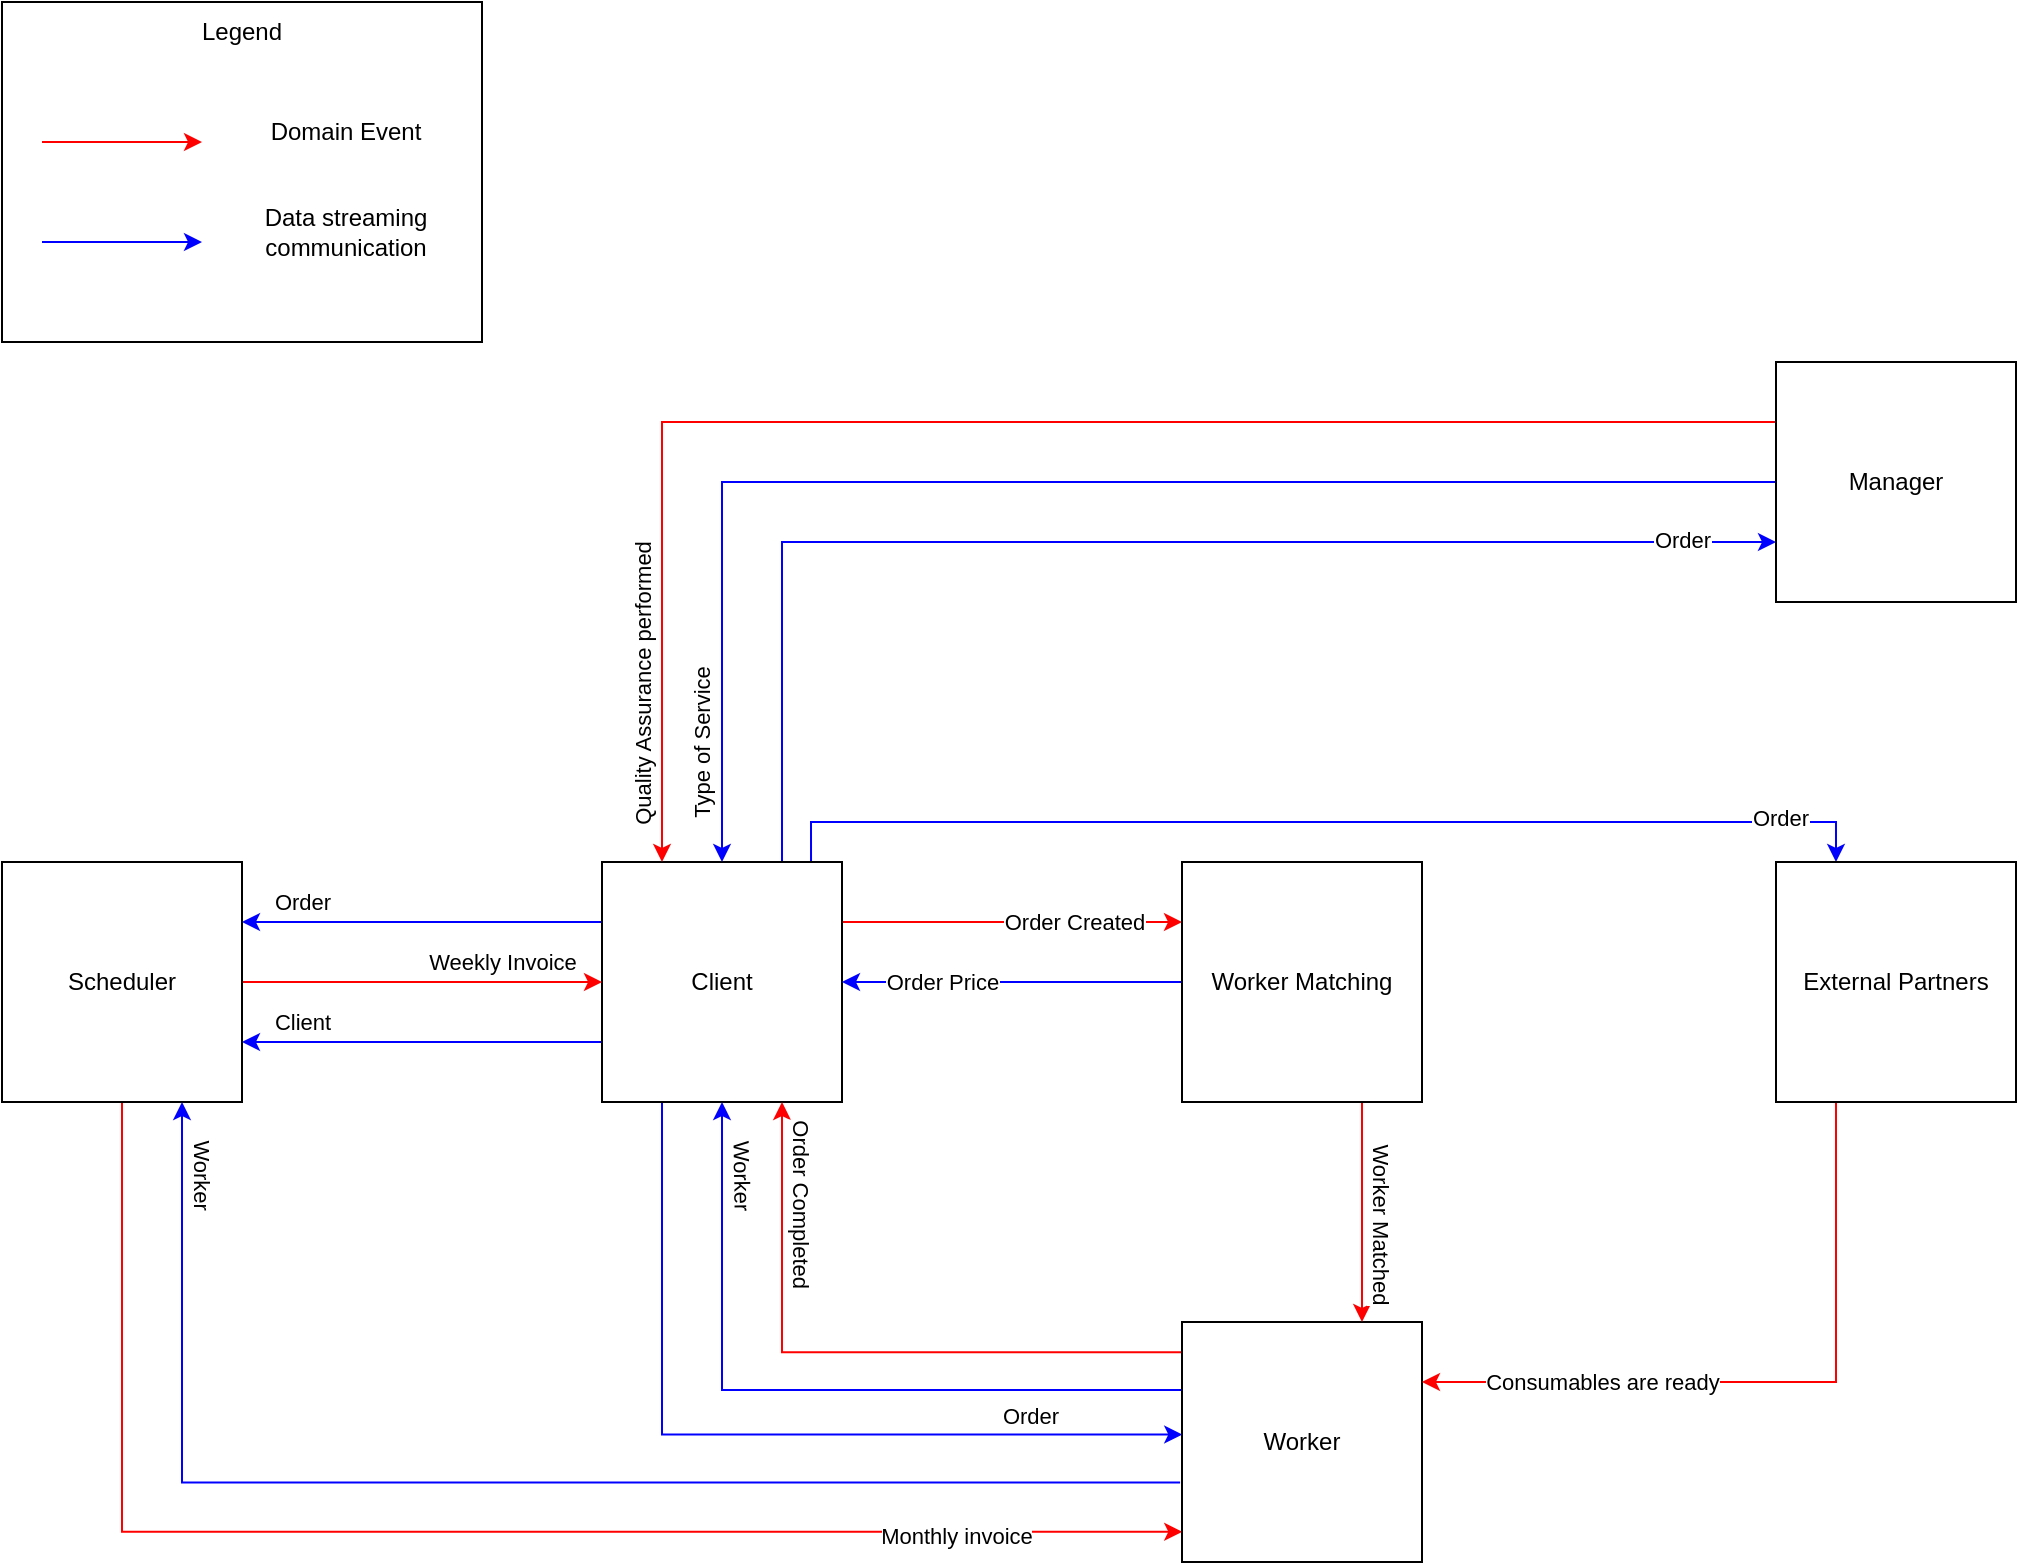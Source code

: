 <mxfile version="22.1.3" type="device">
  <diagram name="Страница — 1" id="k_uDU-zqKvDs9IC1ylWo">
    <mxGraphModel dx="1434" dy="780" grid="1" gridSize="10" guides="1" tooltips="1" connect="1" arrows="1" fold="1" page="1" pageScale="1" pageWidth="827" pageHeight="1169" math="0" shadow="0">
      <root>
        <mxCell id="0" />
        <mxCell id="1" parent="0" />
        <mxCell id="8-dMRShzOqgbtEUZiYnd-22" style="edgeStyle=orthogonalEdgeStyle;rounded=0;orthogonalLoop=1;jettySize=auto;html=1;exitX=1;exitY=0.25;exitDx=0;exitDy=0;entryX=0;entryY=0.25;entryDx=0;entryDy=0;strokeColor=#FF0000;" edge="1" parent="1" source="8-dMRShzOqgbtEUZiYnd-1" target="8-dMRShzOqgbtEUZiYnd-6">
          <mxGeometry relative="1" as="geometry" />
        </mxCell>
        <mxCell id="8-dMRShzOqgbtEUZiYnd-23" value="Order Created" style="edgeLabel;html=1;align=center;verticalAlign=middle;resizable=0;points=[];" vertex="1" connectable="0" parent="8-dMRShzOqgbtEUZiYnd-22">
          <mxGeometry x="0.358" relative="1" as="geometry">
            <mxPoint as="offset" />
          </mxGeometry>
        </mxCell>
        <mxCell id="8-dMRShzOqgbtEUZiYnd-27" style="edgeStyle=orthogonalEdgeStyle;rounded=0;orthogonalLoop=1;jettySize=auto;html=1;exitX=0.25;exitY=1;exitDx=0;exitDy=0;entryX=0.001;entryY=0.469;entryDx=0;entryDy=0;strokeColor=#0000FF;entryPerimeter=0;" edge="1" parent="1" source="8-dMRShzOqgbtEUZiYnd-1" target="8-dMRShzOqgbtEUZiYnd-4">
          <mxGeometry relative="1" as="geometry" />
        </mxCell>
        <mxCell id="8-dMRShzOqgbtEUZiYnd-28" value="Order" style="edgeLabel;html=1;align=center;verticalAlign=middle;resizable=0;points=[];" vertex="1" connectable="0" parent="8-dMRShzOqgbtEUZiYnd-27">
          <mxGeometry x="0.628" relative="1" as="geometry">
            <mxPoint x="3" y="-10" as="offset" />
          </mxGeometry>
        </mxCell>
        <mxCell id="8-dMRShzOqgbtEUZiYnd-31" style="edgeStyle=orthogonalEdgeStyle;rounded=0;orthogonalLoop=1;jettySize=auto;html=1;exitX=0.871;exitY=-0.001;exitDx=0;exitDy=0;entryX=0.25;entryY=0;entryDx=0;entryDy=0;strokeColor=#0000FF;exitPerimeter=0;" edge="1" parent="1" source="8-dMRShzOqgbtEUZiYnd-1" target="8-dMRShzOqgbtEUZiYnd-5">
          <mxGeometry relative="1" as="geometry" />
        </mxCell>
        <mxCell id="8-dMRShzOqgbtEUZiYnd-32" value="Order" style="edgeLabel;html=1;align=center;verticalAlign=middle;resizable=0;points=[];" vertex="1" connectable="0" parent="8-dMRShzOqgbtEUZiYnd-31">
          <mxGeometry x="0.826" y="2" relative="1" as="geometry">
            <mxPoint as="offset" />
          </mxGeometry>
        </mxCell>
        <mxCell id="8-dMRShzOqgbtEUZiYnd-39" style="edgeStyle=orthogonalEdgeStyle;rounded=0;orthogonalLoop=1;jettySize=auto;html=1;exitX=0.75;exitY=0;exitDx=0;exitDy=0;entryX=0;entryY=0.75;entryDx=0;entryDy=0;strokeColor=#0000FF;" edge="1" parent="1" source="8-dMRShzOqgbtEUZiYnd-1" target="8-dMRShzOqgbtEUZiYnd-3">
          <mxGeometry relative="1" as="geometry" />
        </mxCell>
        <mxCell id="8-dMRShzOqgbtEUZiYnd-40" value="Order" style="edgeLabel;html=1;align=center;verticalAlign=middle;resizable=0;points=[];" vertex="1" connectable="0" parent="8-dMRShzOqgbtEUZiYnd-39">
          <mxGeometry x="0.741" y="1" relative="1" as="geometry">
            <mxPoint x="38" as="offset" />
          </mxGeometry>
        </mxCell>
        <mxCell id="8-dMRShzOqgbtEUZiYnd-41" style="edgeStyle=orthogonalEdgeStyle;rounded=0;orthogonalLoop=1;jettySize=auto;html=1;exitX=0;exitY=0.75;exitDx=0;exitDy=0;entryX=1;entryY=0.75;entryDx=0;entryDy=0;strokeColor=#0000FF;" edge="1" parent="1" source="8-dMRShzOqgbtEUZiYnd-1" target="8-dMRShzOqgbtEUZiYnd-2">
          <mxGeometry relative="1" as="geometry" />
        </mxCell>
        <mxCell id="8-dMRShzOqgbtEUZiYnd-46" value="Client" style="edgeLabel;html=1;align=center;verticalAlign=middle;resizable=0;points=[];" vertex="1" connectable="0" parent="8-dMRShzOqgbtEUZiYnd-41">
          <mxGeometry x="0.767" y="1" relative="1" as="geometry">
            <mxPoint x="9" y="-11" as="offset" />
          </mxGeometry>
        </mxCell>
        <mxCell id="8-dMRShzOqgbtEUZiYnd-47" style="edgeStyle=orthogonalEdgeStyle;rounded=0;orthogonalLoop=1;jettySize=auto;html=1;exitX=0;exitY=0.25;exitDx=0;exitDy=0;entryX=1;entryY=0.25;entryDx=0;entryDy=0;strokeColor=#0000FF;" edge="1" parent="1" source="8-dMRShzOqgbtEUZiYnd-1" target="8-dMRShzOqgbtEUZiYnd-2">
          <mxGeometry relative="1" as="geometry" />
        </mxCell>
        <mxCell id="8-dMRShzOqgbtEUZiYnd-48" value="Order" style="edgeLabel;html=1;align=center;verticalAlign=middle;resizable=0;points=[];" vertex="1" connectable="0" parent="8-dMRShzOqgbtEUZiYnd-47">
          <mxGeometry x="0.716" relative="1" as="geometry">
            <mxPoint x="4" y="-10" as="offset" />
          </mxGeometry>
        </mxCell>
        <mxCell id="8-dMRShzOqgbtEUZiYnd-1" value="Client" style="rounded=0;whiteSpace=wrap;html=1;" vertex="1" parent="1">
          <mxGeometry x="300" y="430" width="120" height="120" as="geometry" />
        </mxCell>
        <mxCell id="8-dMRShzOqgbtEUZiYnd-8" style="edgeStyle=orthogonalEdgeStyle;rounded=0;orthogonalLoop=1;jettySize=auto;html=1;exitX=1;exitY=0.5;exitDx=0;exitDy=0;entryX=0;entryY=0.5;entryDx=0;entryDy=0;strokeColor=#FF0000;" edge="1" parent="1" source="8-dMRShzOqgbtEUZiYnd-2" target="8-dMRShzOqgbtEUZiYnd-1">
          <mxGeometry relative="1" as="geometry" />
        </mxCell>
        <mxCell id="8-dMRShzOqgbtEUZiYnd-9" value="Weekly Invoice" style="edgeLabel;html=1;align=center;verticalAlign=middle;resizable=0;points=[];" vertex="1" connectable="0" parent="8-dMRShzOqgbtEUZiYnd-8">
          <mxGeometry x="0.179" y="-1" relative="1" as="geometry">
            <mxPoint x="24" y="-11" as="offset" />
          </mxGeometry>
        </mxCell>
        <mxCell id="8-dMRShzOqgbtEUZiYnd-11" style="edgeStyle=orthogonalEdgeStyle;rounded=0;orthogonalLoop=1;jettySize=auto;html=1;entryX=0.001;entryY=0.874;entryDx=0;entryDy=0;exitX=0.5;exitY=1;exitDx=0;exitDy=0;strokeColor=#FF0000;entryPerimeter=0;" edge="1" parent="1" source="8-dMRShzOqgbtEUZiYnd-2" target="8-dMRShzOqgbtEUZiYnd-4">
          <mxGeometry relative="1" as="geometry" />
        </mxCell>
        <mxCell id="8-dMRShzOqgbtEUZiYnd-21" value="Monthly invoice" style="edgeLabel;html=1;align=center;verticalAlign=middle;resizable=0;points=[];" vertex="1" connectable="0" parent="8-dMRShzOqgbtEUZiYnd-11">
          <mxGeometry x="0.697" y="-2" relative="1" as="geometry">
            <mxPoint as="offset" />
          </mxGeometry>
        </mxCell>
        <mxCell id="8-dMRShzOqgbtEUZiYnd-2" value="Scheduler" style="rounded=0;whiteSpace=wrap;html=1;" vertex="1" parent="1">
          <mxGeometry y="430" width="120" height="120" as="geometry" />
        </mxCell>
        <mxCell id="8-dMRShzOqgbtEUZiYnd-25" style="edgeStyle=orthogonalEdgeStyle;rounded=0;orthogonalLoop=1;jettySize=auto;html=1;exitX=0;exitY=0.5;exitDx=0;exitDy=0;strokeColor=#0000FF;" edge="1" parent="1" source="8-dMRShzOqgbtEUZiYnd-3" target="8-dMRShzOqgbtEUZiYnd-1">
          <mxGeometry relative="1" as="geometry" />
        </mxCell>
        <mxCell id="8-dMRShzOqgbtEUZiYnd-26" value="Type of Service" style="edgeLabel;html=1;align=center;verticalAlign=middle;resizable=0;points=[];rotation=-90;" vertex="1" connectable="0" parent="8-dMRShzOqgbtEUZiYnd-25">
          <mxGeometry x="0.918" relative="1" as="geometry">
            <mxPoint x="-10" y="-30" as="offset" />
          </mxGeometry>
        </mxCell>
        <mxCell id="8-dMRShzOqgbtEUZiYnd-37" style="edgeStyle=orthogonalEdgeStyle;rounded=0;orthogonalLoop=1;jettySize=auto;html=1;exitX=0;exitY=0.25;exitDx=0;exitDy=0;entryX=0.25;entryY=0;entryDx=0;entryDy=0;strokeColor=#FF0000;" edge="1" parent="1" source="8-dMRShzOqgbtEUZiYnd-3" target="8-dMRShzOqgbtEUZiYnd-1">
          <mxGeometry relative="1" as="geometry" />
        </mxCell>
        <mxCell id="8-dMRShzOqgbtEUZiYnd-38" value="Quality Assurance performed" style="edgeLabel;html=1;align=center;verticalAlign=middle;resizable=0;points=[];rotation=-90;" vertex="1" connectable="0" parent="8-dMRShzOqgbtEUZiYnd-37">
          <mxGeometry x="0.83" y="-3" relative="1" as="geometry">
            <mxPoint x="-7" y="-23" as="offset" />
          </mxGeometry>
        </mxCell>
        <mxCell id="8-dMRShzOqgbtEUZiYnd-3" value="Manager" style="rounded=0;whiteSpace=wrap;html=1;" vertex="1" parent="1">
          <mxGeometry x="887" y="180" width="120" height="120" as="geometry" />
        </mxCell>
        <mxCell id="8-dMRShzOqgbtEUZiYnd-42" style="edgeStyle=orthogonalEdgeStyle;rounded=0;orthogonalLoop=1;jettySize=auto;html=1;exitX=0;exitY=0.283;exitDx=0;exitDy=0;entryX=0.5;entryY=1;entryDx=0;entryDy=0;exitPerimeter=0;strokeColor=#0000FF;" edge="1" parent="1" source="8-dMRShzOqgbtEUZiYnd-4" target="8-dMRShzOqgbtEUZiYnd-1">
          <mxGeometry relative="1" as="geometry" />
        </mxCell>
        <mxCell id="8-dMRShzOqgbtEUZiYnd-43" value="Worker" style="edgeLabel;html=1;align=center;verticalAlign=middle;resizable=0;points=[];rotation=89;" vertex="1" connectable="0" parent="8-dMRShzOqgbtEUZiYnd-42">
          <mxGeometry x="0.861" y="-2" relative="1" as="geometry">
            <mxPoint x="8" y="10" as="offset" />
          </mxGeometry>
        </mxCell>
        <mxCell id="8-dMRShzOqgbtEUZiYnd-49" style="edgeStyle=orthogonalEdgeStyle;rounded=0;orthogonalLoop=1;jettySize=auto;html=1;exitX=-0.008;exitY=0.669;exitDx=0;exitDy=0;entryX=0.75;entryY=1;entryDx=0;entryDy=0;strokeColor=#0000FF;exitPerimeter=0;" edge="1" parent="1" source="8-dMRShzOqgbtEUZiYnd-4" target="8-dMRShzOqgbtEUZiYnd-2">
          <mxGeometry relative="1" as="geometry" />
        </mxCell>
        <mxCell id="8-dMRShzOqgbtEUZiYnd-50" value="Worker" style="edgeLabel;html=1;align=center;verticalAlign=middle;resizable=0;points=[];rotation=90;" vertex="1" connectable="0" parent="8-dMRShzOqgbtEUZiYnd-49">
          <mxGeometry x="0.896" y="2" relative="1" as="geometry">
            <mxPoint x="12" as="offset" />
          </mxGeometry>
        </mxCell>
        <mxCell id="8-dMRShzOqgbtEUZiYnd-52" style="edgeStyle=orthogonalEdgeStyle;rounded=0;orthogonalLoop=1;jettySize=auto;html=1;exitX=0.006;exitY=0.126;exitDx=0;exitDy=0;entryX=0.75;entryY=1;entryDx=0;entryDy=0;exitPerimeter=0;strokeColor=#FF0000;" edge="1" parent="1" source="8-dMRShzOqgbtEUZiYnd-4" target="8-dMRShzOqgbtEUZiYnd-1">
          <mxGeometry relative="1" as="geometry" />
        </mxCell>
        <mxCell id="8-dMRShzOqgbtEUZiYnd-53" value="Order Completed" style="edgeLabel;html=1;align=center;verticalAlign=middle;resizable=0;points=[];rotation=90;" vertex="1" connectable="0" parent="8-dMRShzOqgbtEUZiYnd-52">
          <mxGeometry x="0.789" y="-1" relative="1" as="geometry">
            <mxPoint x="9" y="16" as="offset" />
          </mxGeometry>
        </mxCell>
        <mxCell id="8-dMRShzOqgbtEUZiYnd-4" value="Worker" style="rounded=0;whiteSpace=wrap;html=1;" vertex="1" parent="1">
          <mxGeometry x="590" y="660" width="120" height="120" as="geometry" />
        </mxCell>
        <mxCell id="8-dMRShzOqgbtEUZiYnd-35" style="edgeStyle=orthogonalEdgeStyle;rounded=0;orthogonalLoop=1;jettySize=auto;html=1;exitX=0.25;exitY=1;exitDx=0;exitDy=0;entryX=1;entryY=0.25;entryDx=0;entryDy=0;strokeColor=#FF0000;" edge="1" parent="1" source="8-dMRShzOqgbtEUZiYnd-5" target="8-dMRShzOqgbtEUZiYnd-4">
          <mxGeometry relative="1" as="geometry" />
        </mxCell>
        <mxCell id="8-dMRShzOqgbtEUZiYnd-36" value="Consumables are ready" style="edgeLabel;html=1;align=center;verticalAlign=middle;resizable=0;points=[];" vertex="1" connectable="0" parent="8-dMRShzOqgbtEUZiYnd-35">
          <mxGeometry x="0.816" relative="1" as="geometry">
            <mxPoint x="58" as="offset" />
          </mxGeometry>
        </mxCell>
        <mxCell id="8-dMRShzOqgbtEUZiYnd-5" value="External Partners" style="rounded=0;whiteSpace=wrap;html=1;" vertex="1" parent="1">
          <mxGeometry x="887" y="430" width="120" height="120" as="geometry" />
        </mxCell>
        <mxCell id="8-dMRShzOqgbtEUZiYnd-33" style="edgeStyle=orthogonalEdgeStyle;rounded=0;orthogonalLoop=1;jettySize=auto;html=1;exitX=0;exitY=0.5;exitDx=0;exitDy=0;entryX=1;entryY=0.5;entryDx=0;entryDy=0;strokeColor=#0000FF;" edge="1" parent="1" source="8-dMRShzOqgbtEUZiYnd-6" target="8-dMRShzOqgbtEUZiYnd-1">
          <mxGeometry relative="1" as="geometry" />
        </mxCell>
        <mxCell id="8-dMRShzOqgbtEUZiYnd-34" value="Order Price" style="edgeLabel;html=1;align=center;verticalAlign=middle;resizable=0;points=[];" vertex="1" connectable="0" parent="8-dMRShzOqgbtEUZiYnd-33">
          <mxGeometry x="0.694" y="-2" relative="1" as="geometry">
            <mxPoint x="24" y="2" as="offset" />
          </mxGeometry>
        </mxCell>
        <mxCell id="8-dMRShzOqgbtEUZiYnd-44" style="edgeStyle=orthogonalEdgeStyle;rounded=0;orthogonalLoop=1;jettySize=auto;html=1;exitX=0.75;exitY=1;exitDx=0;exitDy=0;entryX=0.75;entryY=0;entryDx=0;entryDy=0;strokeColor=#FF0000;" edge="1" parent="1" source="8-dMRShzOqgbtEUZiYnd-6" target="8-dMRShzOqgbtEUZiYnd-4">
          <mxGeometry relative="1" as="geometry" />
        </mxCell>
        <mxCell id="8-dMRShzOqgbtEUZiYnd-45" value="Worker Matched" style="edgeLabel;html=1;align=center;verticalAlign=middle;resizable=0;points=[];rotation=90;" vertex="1" connectable="0" parent="8-dMRShzOqgbtEUZiYnd-44">
          <mxGeometry x="0.28" y="3" relative="1" as="geometry">
            <mxPoint x="7" y="-10" as="offset" />
          </mxGeometry>
        </mxCell>
        <mxCell id="8-dMRShzOqgbtEUZiYnd-6" value="Worker Matching" style="rounded=0;whiteSpace=wrap;html=1;" vertex="1" parent="1">
          <mxGeometry x="590" y="430" width="120" height="120" as="geometry" />
        </mxCell>
        <mxCell id="8-dMRShzOqgbtEUZiYnd-20" value="" style="group" vertex="1" connectable="0" parent="1">
          <mxGeometry width="240" height="170" as="geometry" />
        </mxCell>
        <mxCell id="8-dMRShzOqgbtEUZiYnd-17" value="" style="rounded=0;whiteSpace=wrap;html=1;" vertex="1" parent="8-dMRShzOqgbtEUZiYnd-20">
          <mxGeometry width="240" height="170" as="geometry" />
        </mxCell>
        <mxCell id="8-dMRShzOqgbtEUZiYnd-13" value="" style="endArrow=classic;html=1;rounded=0;strokeColor=#FF0000;" edge="1" parent="8-dMRShzOqgbtEUZiYnd-20">
          <mxGeometry width="50" height="50" relative="1" as="geometry">
            <mxPoint x="20" y="70" as="sourcePoint" />
            <mxPoint x="100" y="70" as="targetPoint" />
          </mxGeometry>
        </mxCell>
        <mxCell id="8-dMRShzOqgbtEUZiYnd-14" value="Domain Event" style="text;html=1;strokeColor=none;fillColor=none;align=center;verticalAlign=middle;whiteSpace=wrap;rounded=0;" vertex="1" parent="8-dMRShzOqgbtEUZiYnd-20">
          <mxGeometry x="124" y="50" width="96" height="30" as="geometry" />
        </mxCell>
        <mxCell id="8-dMRShzOqgbtEUZiYnd-15" value="" style="endArrow=classic;html=1;rounded=0;strokeColor=#0000FF;" edge="1" parent="8-dMRShzOqgbtEUZiYnd-20">
          <mxGeometry width="50" height="50" relative="1" as="geometry">
            <mxPoint x="20" y="120" as="sourcePoint" />
            <mxPoint x="100" y="120" as="targetPoint" />
          </mxGeometry>
        </mxCell>
        <mxCell id="8-dMRShzOqgbtEUZiYnd-16" value="Data streaming communication" style="text;html=1;strokeColor=none;fillColor=none;align=center;verticalAlign=middle;whiteSpace=wrap;rounded=0;" vertex="1" parent="8-dMRShzOqgbtEUZiYnd-20">
          <mxGeometry x="124" y="100" width="96" height="30" as="geometry" />
        </mxCell>
        <mxCell id="8-dMRShzOqgbtEUZiYnd-18" value="Legend" style="text;html=1;strokeColor=none;fillColor=none;align=center;verticalAlign=middle;whiteSpace=wrap;rounded=0;" vertex="1" parent="8-dMRShzOqgbtEUZiYnd-20">
          <mxGeometry width="240" height="30" as="geometry" />
        </mxCell>
      </root>
    </mxGraphModel>
  </diagram>
</mxfile>
